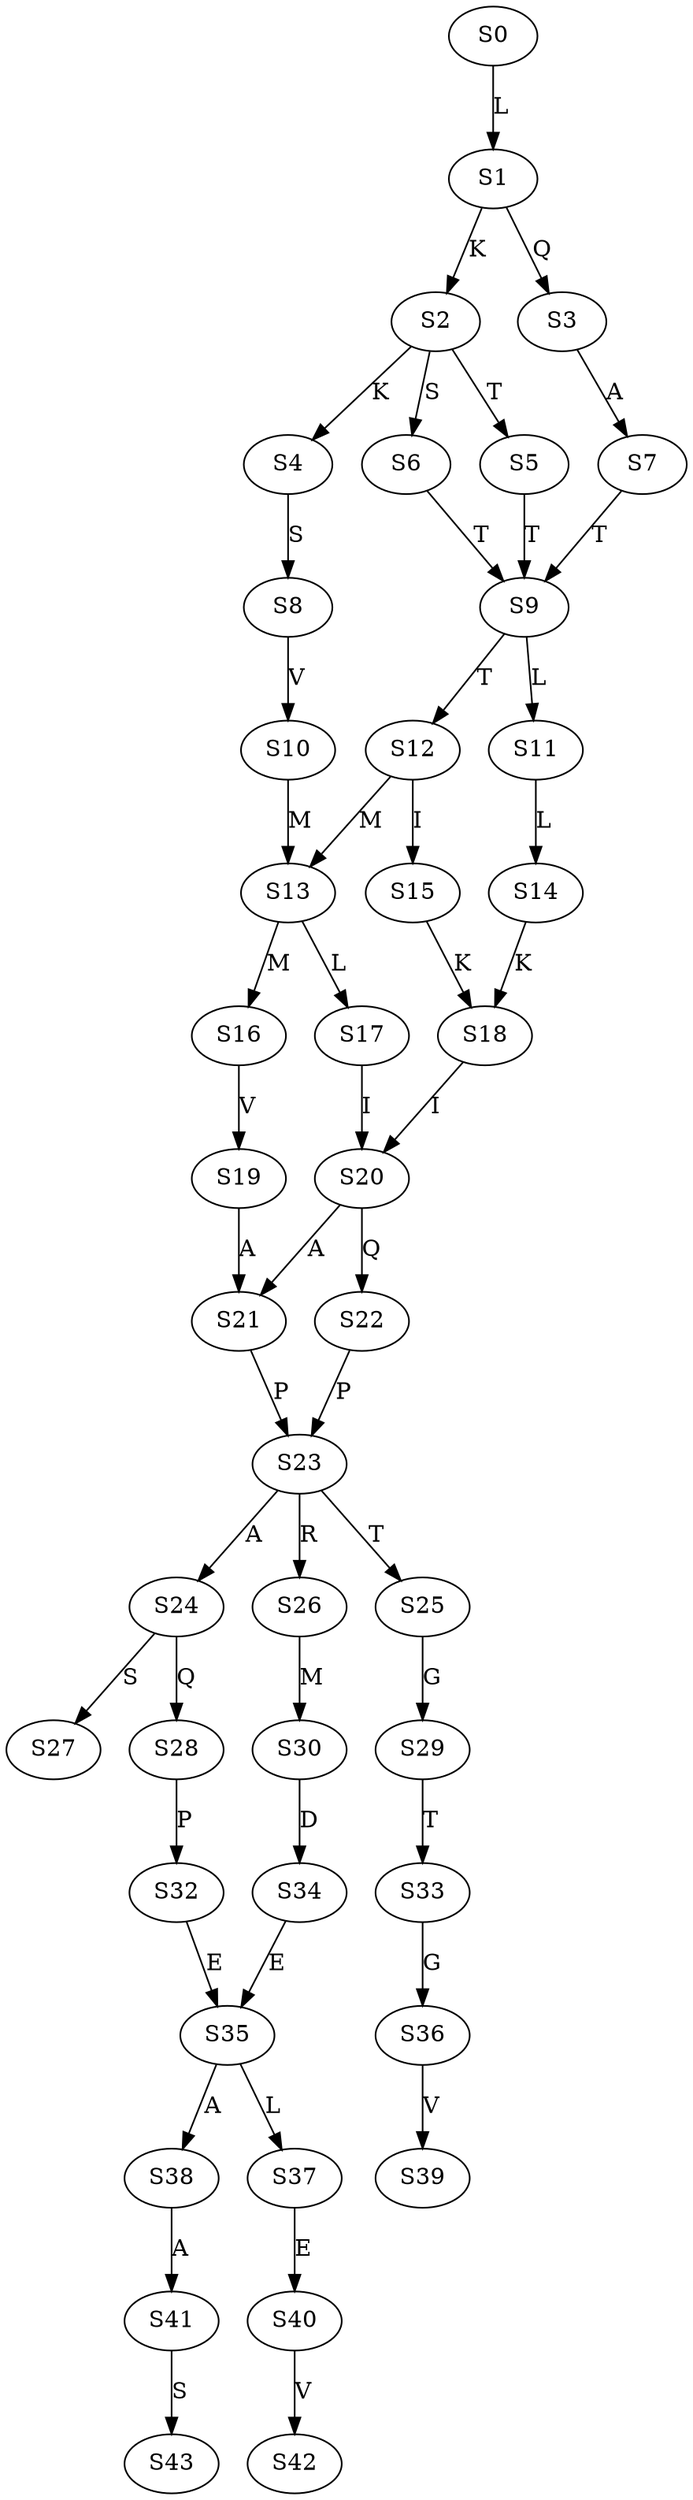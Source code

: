strict digraph  {
	S0 -> S1 [ label = L ];
	S1 -> S2 [ label = K ];
	S1 -> S3 [ label = Q ];
	S2 -> S4 [ label = K ];
	S2 -> S5 [ label = T ];
	S2 -> S6 [ label = S ];
	S3 -> S7 [ label = A ];
	S4 -> S8 [ label = S ];
	S5 -> S9 [ label = T ];
	S6 -> S9 [ label = T ];
	S7 -> S9 [ label = T ];
	S8 -> S10 [ label = V ];
	S9 -> S11 [ label = L ];
	S9 -> S12 [ label = T ];
	S10 -> S13 [ label = M ];
	S11 -> S14 [ label = L ];
	S12 -> S15 [ label = I ];
	S12 -> S13 [ label = M ];
	S13 -> S16 [ label = M ];
	S13 -> S17 [ label = L ];
	S14 -> S18 [ label = K ];
	S15 -> S18 [ label = K ];
	S16 -> S19 [ label = V ];
	S17 -> S20 [ label = I ];
	S18 -> S20 [ label = I ];
	S19 -> S21 [ label = A ];
	S20 -> S21 [ label = A ];
	S20 -> S22 [ label = Q ];
	S21 -> S23 [ label = P ];
	S22 -> S23 [ label = P ];
	S23 -> S24 [ label = A ];
	S23 -> S25 [ label = T ];
	S23 -> S26 [ label = R ];
	S24 -> S27 [ label = S ];
	S24 -> S28 [ label = Q ];
	S25 -> S29 [ label = G ];
	S26 -> S30 [ label = M ];
	S28 -> S32 [ label = P ];
	S29 -> S33 [ label = T ];
	S30 -> S34 [ label = D ];
	S32 -> S35 [ label = E ];
	S33 -> S36 [ label = G ];
	S34 -> S35 [ label = E ];
	S35 -> S37 [ label = L ];
	S35 -> S38 [ label = A ];
	S36 -> S39 [ label = V ];
	S37 -> S40 [ label = E ];
	S38 -> S41 [ label = A ];
	S40 -> S42 [ label = V ];
	S41 -> S43 [ label = S ];
}
